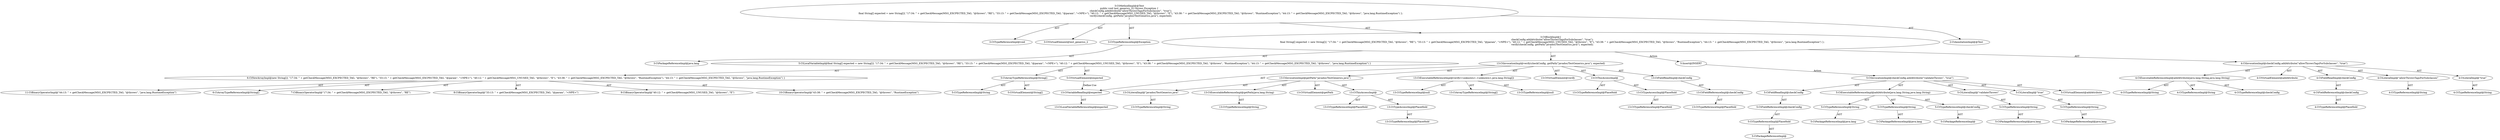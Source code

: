 digraph "test_generics_2#?" {
0 [label="3:CtTypeReferenceImpl@void" shape=ellipse]
1 [label="3:CtVirtualElement@test_generics_2" shape=ellipse]
2 [label="3:CtTypeReferenceImpl@Exception" shape=ellipse]
3 [label="3:CtPackageReferenceImpl@java.lang" shape=ellipse]
4 [label="4:CtExecutableReferenceImpl@addAttribute(java.lang.String,java.lang.String)" shape=ellipse]
5 [label="4:CtTypeReferenceImpl@checkConfig" shape=ellipse]
6 [label="4:CtTypeReferenceImpl@String" shape=ellipse]
7 [label="4:CtTypeReferenceImpl@String" shape=ellipse]
8 [label="4:CtVirtualElement@addAttribute" shape=ellipse]
9 [label="4:CtFieldReferenceImpl@checkConfig" shape=ellipse]
10 [label="4:CtTypeReferenceImpl@PlaceHold" shape=ellipse]
11 [label="4:CtFieldReadImpl@checkConfig" shape=ellipse]
12 [label="4:CtLiteralImpl@\"allowThrowsTagsForSubclasses\"" shape=ellipse]
13 [label="4:CtTypeReferenceImpl@String" shape=ellipse]
14 [label="4:CtLiteralImpl@\"true\"" shape=ellipse]
15 [label="4:CtTypeReferenceImpl@String" shape=ellipse]
16 [label="4:CtInvocationImpl@checkConfig.addAttribute(\"allowThrowsTagsForSubclasses\", \"true\")" shape=ellipse]
17 [label="5:CtVirtualElement@String[]" shape=ellipse]
18 [label="5:CtArrayTypeReferenceImpl@String[]" shape=ellipse]
19 [label="5:CtTypeReferenceImpl@String" shape=ellipse]
20 [label="6:CtNewArrayImpl@new String[]\{ \"17:34: \" + getCheckMessage(MSG_EXCPECTED_TAG, \"@throws\", \"RE\"), \"33:13: \" + getCheckMessage(MSG_EXCPECTED_TAG, \"@param\", \"<NPE>\"), \"40:12: \" + getCheckMessage(MSG_UNUSED_TAG, \"@throws\", \"E\"), \"43:38: \" + getCheckMessage(MSG_EXCPECTED_TAG, \"@throws\", \"RuntimeException\"), \"44:13: \" + getCheckMessage(MSG_EXCPECTED_TAG, \"@throws\", \"java.lang.RuntimeException\") \}" shape=ellipse]
21 [label="6:CtArrayTypeReferenceImpl@String[]" shape=ellipse]
22 [label="7:CtBinaryOperatorImpl@\"17:34: \" + getCheckMessage(MSG_EXCPECTED_TAG, \"@throws\", \"RE\")" shape=ellipse]
23 [label="8:CtBinaryOperatorImpl@\"33:13: \" + getCheckMessage(MSG_EXCPECTED_TAG, \"@param\", \"<NPE>\")" shape=ellipse]
24 [label="9:CtBinaryOperatorImpl@\"40:12: \" + getCheckMessage(MSG_UNUSED_TAG, \"@throws\", \"E\")" shape=ellipse]
25 [label="10:CtBinaryOperatorImpl@\"43:38: \" + getCheckMessage(MSG_EXCPECTED_TAG, \"@throws\", \"RuntimeException\")" shape=ellipse]
26 [label="11:CtBinaryOperatorImpl@\"44:13: \" + getCheckMessage(MSG_EXCPECTED_TAG, \"@throws\", \"java.lang.RuntimeException\")" shape=ellipse]
27 [label="5:CtVirtualElement@expected" shape=ellipse]
28 [label="5:CtLocalVariableImpl@final String[] expected = new String[]\{ \"17:34: \" + getCheckMessage(MSG_EXCPECTED_TAG, \"@throws\", \"RE\"), \"33:13: \" + getCheckMessage(MSG_EXCPECTED_TAG, \"@param\", \"<NPE>\"), \"40:12: \" + getCheckMessage(MSG_UNUSED_TAG, \"@throws\", \"E\"), \"43:38: \" + getCheckMessage(MSG_EXCPECTED_TAG, \"@throws\", \"RuntimeException\"), \"44:13: \" + getCheckMessage(MSG_EXCPECTED_TAG, \"@throws\", \"java.lang.RuntimeException\") \}" shape=ellipse]
29 [label="13:CtExecutableReferenceImpl@verify(<unknown>,<unknown>,java.lang.String[])" shape=ellipse]
30 [label="13:CtTypeReferenceImpl@null" shape=ellipse]
31 [label="13:CtTypeReferenceImpl@null" shape=ellipse]
32 [label="13:CtArrayTypeReferenceImpl@String[]" shape=ellipse]
33 [label="13:CtVirtualElement@verify" shape=ellipse]
34 [label="13:CtTypeAccessImpl@PlaceHold" shape=ellipse]
35 [label="13:CtTypeReferenceImpl@PlaceHold" shape=ellipse]
36 [label="13:CtThisAccessImpl@" shape=ellipse]
37 [label="13:CtTypeReferenceImpl@PlaceHold" shape=ellipse]
38 [label="13:CtFieldReferenceImpl@checkConfig" shape=ellipse]
39 [label="13:CtTypeReferenceImpl@PlaceHold" shape=ellipse]
40 [label="13:CtFieldReadImpl@checkConfig" shape=ellipse]
41 [label="13:CtExecutableReferenceImpl@getPath(java.lang.String)" shape=ellipse]
42 [label="13:CtTypeReferenceImpl@String" shape=ellipse]
43 [label="13:CtVirtualElement@getPath" shape=ellipse]
44 [label="13:CtTypeAccessImpl@PlaceHold" shape=ellipse]
45 [label="13:CtTypeReferenceImpl@PlaceHold" shape=ellipse]
46 [label="13:CtThisAccessImpl@" shape=ellipse]
47 [label="13:CtTypeReferenceImpl@PlaceHold" shape=ellipse]
48 [label="13:CtLiteralImpl@\"javadoc/TestGenerics.java\"" shape=ellipse]
49 [label="13:CtTypeReferenceImpl@String" shape=ellipse]
50 [label="13:CtInvocationImpl@getPath(\"javadoc/TestGenerics.java\")" shape=ellipse]
51 [label="13:CtVariableReadImpl@expected" shape=ellipse]
52 [label="13:CtLocalVariableReferenceImpl@expected" shape=ellipse]
53 [label="13:CtInvocationImpl@verify(checkConfig, getPath(\"javadoc/TestGenerics.java\"), expected)" shape=ellipse]
54 [label="3:CtBlockImpl@\{
    checkConfig.addAttribute(\"allowThrowsTagsForSubclasses\", \"true\");
    final String[] expected = new String[]\{ \"17:34: \" + getCheckMessage(MSG_EXCPECTED_TAG, \"@throws\", \"RE\"), \"33:13: \" + getCheckMessage(MSG_EXCPECTED_TAG, \"@param\", \"<NPE>\"), \"40:12: \" + getCheckMessage(MSG_UNUSED_TAG, \"@throws\", \"E\"), \"43:38: \" + getCheckMessage(MSG_EXCPECTED_TAG, \"@throws\", \"RuntimeException\"), \"44:13: \" + getCheckMessage(MSG_EXCPECTED_TAG, \"@throws\", \"java.lang.RuntimeException\") \};
    verify(checkConfig, getPath(\"javadoc/TestGenerics.java\"), expected);
\}" shape=ellipse]
55 [label="3:CtMethodImpl@@Test
public void test_generics_2() throws Exception \{
    checkConfig.addAttribute(\"allowThrowsTagsForSubclasses\", \"true\");
    final String[] expected = new String[]\{ \"17:34: \" + getCheckMessage(MSG_EXCPECTED_TAG, \"@throws\", \"RE\"), \"33:13: \" + getCheckMessage(MSG_EXCPECTED_TAG, \"@param\", \"<NPE>\"), \"40:12: \" + getCheckMessage(MSG_UNUSED_TAG, \"@throws\", \"E\"), \"43:38: \" + getCheckMessage(MSG_EXCPECTED_TAG, \"@throws\", \"RuntimeException\"), \"44:13: \" + getCheckMessage(MSG_EXCPECTED_TAG, \"@throws\", \"java.lang.RuntimeException\") \};
    verify(checkConfig, getPath(\"javadoc/TestGenerics.java\"), expected);
\}" shape=ellipse]
56 [label="2:CtAnnotationImpl@@Test" shape=ellipse]
57 [label="5:Insert@INSERT" shape=ellipse]
58 [label="5:CtPackageReferenceImpl@" shape=ellipse]
59 [label="5:CtTypeReferenceImpl@PlaceHold" shape=ellipse]
60 [label="5:CtFieldReferenceImpl@checkConfig" shape=ellipse]
61 [label="5:CtFieldReadImpl@checkConfig" shape=ellipse]
62 [label="5:CtPackageReferenceImpl@" shape=ellipse]
63 [label="5:CtTypeReferenceImpl@checkConfig" shape=ellipse]
64 [label="5:CtPackageReferenceImpl@java.lang" shape=ellipse]
65 [label="5:CtTypeReferenceImpl@String" shape=ellipse]
66 [label="5:CtPackageReferenceImpl@java.lang" shape=ellipse]
67 [label="5:CtTypeReferenceImpl@String" shape=ellipse]
68 [label="5:CtExecutableReferenceImpl@addAttribute(java.lang.String,java.lang.String)" shape=ellipse]
69 [label="5:CtPackageReferenceImpl@java.lang" shape=ellipse]
70 [label="5:CtTypeReferenceImpl@String" shape=ellipse]
71 [label="5:CtLiteralImpl@\"validateThrows\"" shape=ellipse]
72 [label="5:CtPackageReferenceImpl@java.lang" shape=ellipse]
73 [label="5:CtTypeReferenceImpl@String" shape=ellipse]
74 [label="5:CtLiteralImpl@\"true\"" shape=ellipse]
75 [label="5:CtInvocationImpl@checkConfig.addAttribute(\"validateThrows\", \"true\")" shape=ellipse]
76 [label="5:CtVirtualElement@addAttribute" shape=ellipse]
2 -> 3 [label="AST"];
4 -> 5 [label="AST"];
4 -> 6 [label="AST"];
4 -> 7 [label="AST"];
9 -> 10 [label="AST"];
11 -> 9 [label="AST"];
12 -> 13 [label="AST"];
14 -> 15 [label="AST"];
16 -> 8 [label="AST"];
16 -> 11 [label="AST"];
16 -> 4 [label="AST"];
16 -> 12 [label="AST"];
16 -> 14 [label="AST"];
18 -> 17 [label="AST"];
18 -> 19 [label="AST"];
20 -> 21 [label="AST"];
20 -> 22 [label="AST"];
20 -> 23 [label="AST"];
20 -> 24 [label="AST"];
20 -> 25 [label="AST"];
20 -> 26 [label="AST"];
27 -> 51 [label="Define-Use"];
28 -> 27 [label="AST"];
28 -> 18 [label="AST"];
28 -> 20 [label="AST"];
29 -> 30 [label="AST"];
29 -> 31 [label="AST"];
29 -> 32 [label="AST"];
34 -> 35 [label="AST"];
36 -> 37 [label="AST"];
36 -> 34 [label="AST"];
38 -> 39 [label="AST"];
40 -> 38 [label="AST"];
41 -> 42 [label="AST"];
44 -> 45 [label="AST"];
46 -> 47 [label="AST"];
46 -> 44 [label="AST"];
48 -> 49 [label="AST"];
50 -> 43 [label="AST"];
50 -> 46 [label="AST"];
50 -> 41 [label="AST"];
50 -> 48 [label="AST"];
51 -> 52 [label="AST"];
53 -> 33 [label="AST"];
53 -> 36 [label="AST"];
53 -> 29 [label="AST"];
53 -> 40 [label="AST"];
53 -> 50 [label="AST"];
53 -> 51 [label="AST"];
54 -> 16 [label="AST"];
54 -> 28 [label="AST"];
54 -> 53 [label="AST"];
54 -> 57 [label="Action"];
55 -> 1 [label="AST"];
55 -> 56 [label="AST"];
55 -> 0 [label="AST"];
55 -> 2 [label="AST"];
55 -> 54 [label="AST"];
57 -> 75 [label="Action"];
59 -> 58 [label="AST"];
60 -> 59 [label="AST"];
61 -> 60 [label="AST"];
63 -> 62 [label="AST"];
65 -> 64 [label="AST"];
67 -> 66 [label="AST"];
68 -> 63 [label="AST"];
68 -> 65 [label="AST"];
68 -> 67 [label="AST"];
70 -> 69 [label="AST"];
71 -> 70 [label="AST"];
73 -> 72 [label="AST"];
74 -> 73 [label="AST"];
75 -> 76 [label="AST"];
75 -> 61 [label="AST"];
75 -> 68 [label="AST"];
75 -> 71 [label="AST"];
75 -> 74 [label="AST"];
}